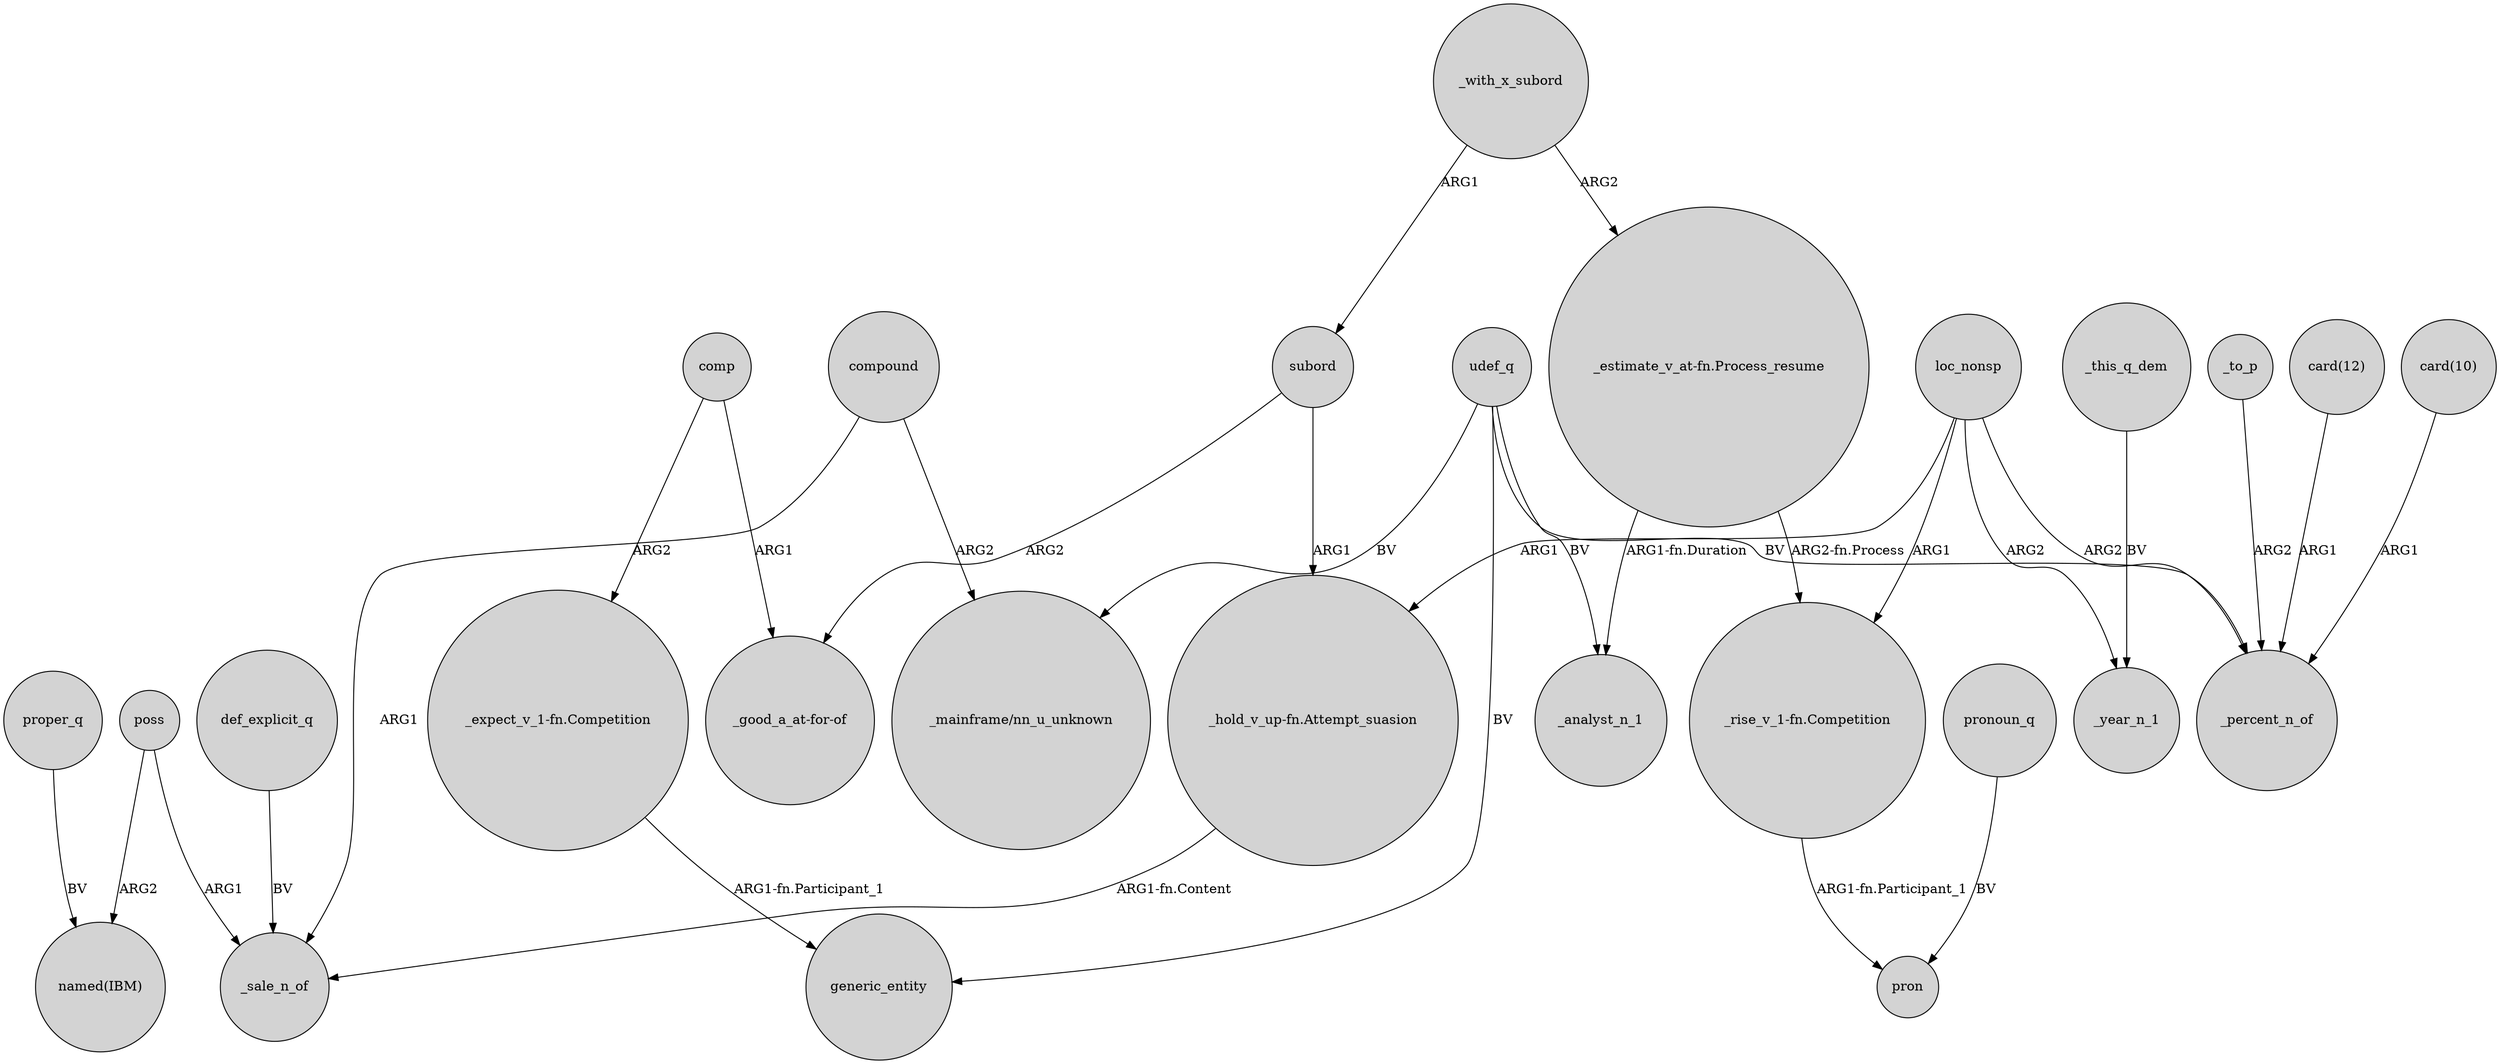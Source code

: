 digraph {
	node [shape=circle style=filled]
	_with_x_subord -> subord [label=ARG1]
	comp -> "_expect_v_1-fn.Competition" [label=ARG2]
	subord -> "_hold_v_up-fn.Attempt_suasion" [label=ARG1]
	subord -> "_good_a_at-for-of" [label=ARG2]
	loc_nonsp -> "_rise_v_1-fn.Competition" [label=ARG1]
	udef_q -> _analyst_n_1 [label=BV]
	poss -> "named(IBM)" [label=ARG2]
	"_estimate_v_at-fn.Process_resume" -> _analyst_n_1 [label="ARG1-fn.Duration"]
	proper_q -> "named(IBM)" [label=BV]
	"_rise_v_1-fn.Competition" -> pron [label="ARG1-fn.Participant_1"]
	_to_p -> _percent_n_of [label=ARG2]
	udef_q -> "_mainframe/nn_u_unknown" [label=BV]
	udef_q -> generic_entity [label=BV]
	loc_nonsp -> _year_n_1 [label=ARG2]
	"_hold_v_up-fn.Attempt_suasion" -> _sale_n_of [label="ARG1-fn.Content"]
	pronoun_q -> pron [label=BV]
	def_explicit_q -> _sale_n_of [label=BV]
	"_expect_v_1-fn.Competition" -> generic_entity [label="ARG1-fn.Participant_1"]
	udef_q -> _percent_n_of [label=BV]
	"card(12)" -> _percent_n_of [label=ARG1]
	"card(10)" -> _percent_n_of [label=ARG1]
	_this_q_dem -> _year_n_1 [label=BV]
	compound -> "_mainframe/nn_u_unknown" [label=ARG2]
	comp -> "_good_a_at-for-of" [label=ARG1]
	"_estimate_v_at-fn.Process_resume" -> "_rise_v_1-fn.Competition" [label="ARG2-fn.Process"]
	loc_nonsp -> "_hold_v_up-fn.Attempt_suasion" [label=ARG1]
	_with_x_subord -> "_estimate_v_at-fn.Process_resume" [label=ARG2]
	poss -> _sale_n_of [label=ARG1]
	compound -> _sale_n_of [label=ARG1]
	loc_nonsp -> _percent_n_of [label=ARG2]
}
